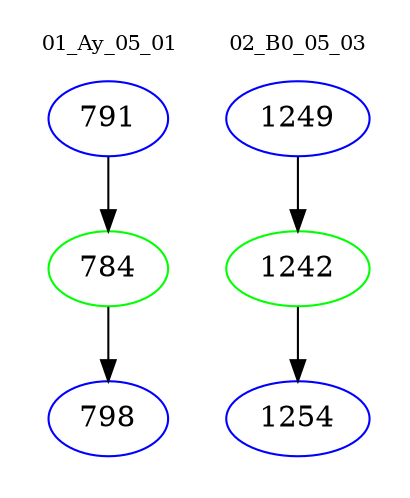 digraph{
subgraph cluster_0 {
color = white
label = "01_Ay_05_01";
fontsize=10;
T0_791 [label="791", color="blue"]
T0_791 -> T0_784 [color="black"]
T0_784 [label="784", color="green"]
T0_784 -> T0_798 [color="black"]
T0_798 [label="798", color="blue"]
}
subgraph cluster_1 {
color = white
label = "02_B0_05_03";
fontsize=10;
T1_1249 [label="1249", color="blue"]
T1_1249 -> T1_1242 [color="black"]
T1_1242 [label="1242", color="green"]
T1_1242 -> T1_1254 [color="black"]
T1_1254 [label="1254", color="blue"]
}
}
